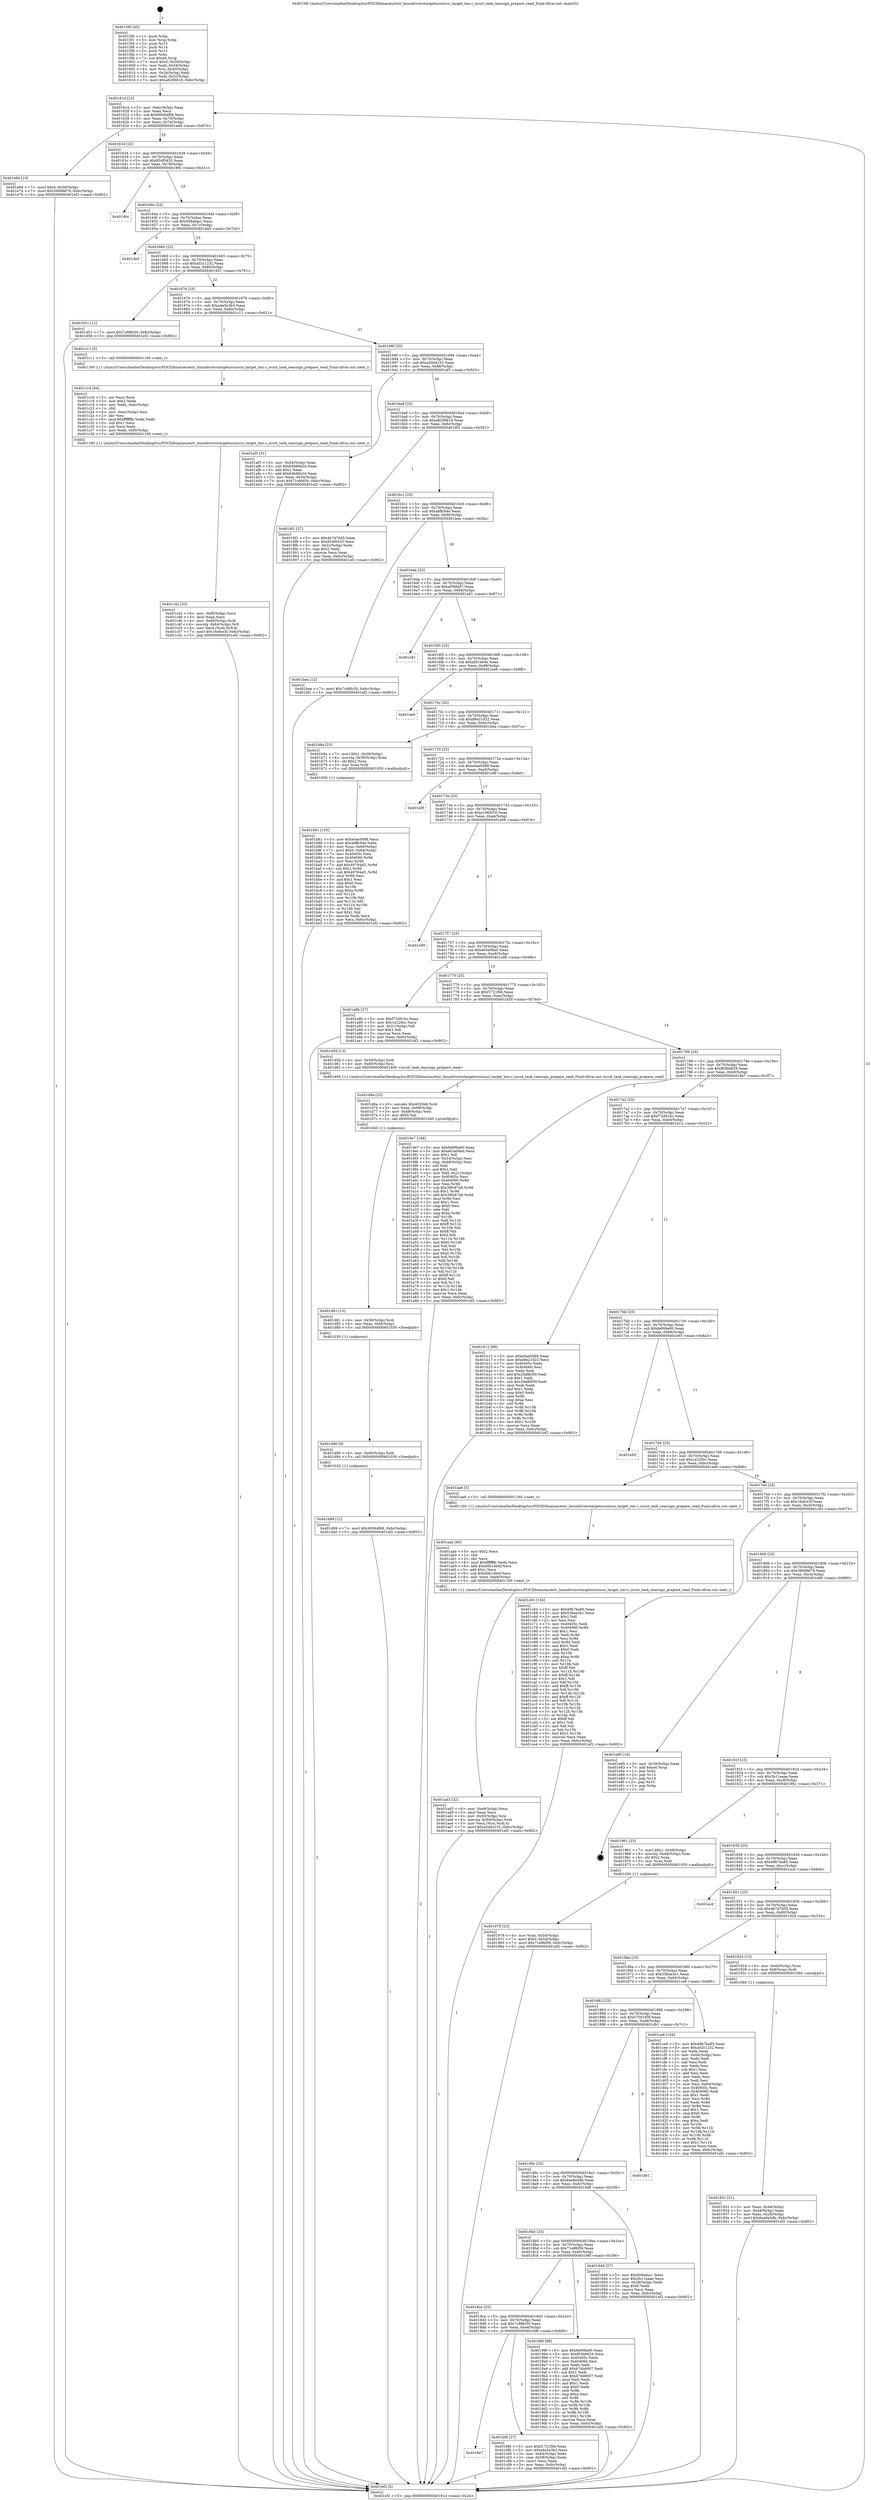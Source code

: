 digraph "0x4015f0" {
  label = "0x4015f0 (/mnt/c/Users/mathe/Desktop/tcc/POCII/binaries/extr_linuxdriverstargetiscsiiscsi_target_tmr.c_iscsit_task_reassign_prepare_read_Final-ollvm.out::main(0))"
  labelloc = "t"
  node[shape=record]

  Entry [label="",width=0.3,height=0.3,shape=circle,fillcolor=black,style=filled]
  "0x40161d" [label="{
     0x40161d [23]\l
     | [instrs]\l
     &nbsp;&nbsp;0x40161d \<+3\>: mov -0x6c(%rbp),%eax\l
     &nbsp;&nbsp;0x401620 \<+2\>: mov %eax,%ecx\l
     &nbsp;&nbsp;0x401622 \<+6\>: sub $0x90064f68,%ecx\l
     &nbsp;&nbsp;0x401628 \<+3\>: mov %eax,-0x70(%rbp)\l
     &nbsp;&nbsp;0x40162b \<+3\>: mov %ecx,-0x74(%rbp)\l
     &nbsp;&nbsp;0x40162e \<+6\>: je 0000000000401e6d \<main+0x87d\>\l
  }"]
  "0x401e6d" [label="{
     0x401e6d [19]\l
     | [instrs]\l
     &nbsp;&nbsp;0x401e6d \<+7\>: movl $0x0,-0x30(%rbp)\l
     &nbsp;&nbsp;0x401e74 \<+7\>: movl $0x39088679,-0x6c(%rbp)\l
     &nbsp;&nbsp;0x401e7b \<+5\>: jmp 0000000000401ef2 \<main+0x902\>\l
  }"]
  "0x401634" [label="{
     0x401634 [22]\l
     | [instrs]\l
     &nbsp;&nbsp;0x401634 \<+5\>: jmp 0000000000401639 \<main+0x49\>\l
     &nbsp;&nbsp;0x401639 \<+3\>: mov -0x70(%rbp),%eax\l
     &nbsp;&nbsp;0x40163c \<+5\>: sub $0x934f0433,%eax\l
     &nbsp;&nbsp;0x401641 \<+3\>: mov %eax,-0x78(%rbp)\l
     &nbsp;&nbsp;0x401644 \<+6\>: je 000000000040190c \<main+0x31c\>\l
  }"]
  Exit [label="",width=0.3,height=0.3,shape=circle,fillcolor=black,style=filled,peripheries=2]
  "0x40190c" [label="{
     0x40190c\l
  }", style=dashed]
  "0x40164a" [label="{
     0x40164a [22]\l
     | [instrs]\l
     &nbsp;&nbsp;0x40164a \<+5\>: jmp 000000000040164f \<main+0x5f\>\l
     &nbsp;&nbsp;0x40164f \<+3\>: mov -0x70(%rbp),%eax\l
     &nbsp;&nbsp;0x401652 \<+5\>: sub $0x958afaa1,%eax\l
     &nbsp;&nbsp;0x401657 \<+3\>: mov %eax,-0x7c(%rbp)\l
     &nbsp;&nbsp;0x40165a \<+6\>: je 0000000000401da5 \<main+0x7b5\>\l
  }"]
  "0x401d99" [label="{
     0x401d99 [12]\l
     | [instrs]\l
     &nbsp;&nbsp;0x401d99 \<+7\>: movl $0x90064f68,-0x6c(%rbp)\l
     &nbsp;&nbsp;0x401da0 \<+5\>: jmp 0000000000401ef2 \<main+0x902\>\l
  }"]
  "0x401da5" [label="{
     0x401da5\l
  }", style=dashed]
  "0x401660" [label="{
     0x401660 [22]\l
     | [instrs]\l
     &nbsp;&nbsp;0x401660 \<+5\>: jmp 0000000000401665 \<main+0x75\>\l
     &nbsp;&nbsp;0x401665 \<+3\>: mov -0x70(%rbp),%eax\l
     &nbsp;&nbsp;0x401668 \<+5\>: sub $0xa02c1232,%eax\l
     &nbsp;&nbsp;0x40166d \<+3\>: mov %eax,-0x80(%rbp)\l
     &nbsp;&nbsp;0x401670 \<+6\>: je 0000000000401d51 \<main+0x761\>\l
  }"]
  "0x401d90" [label="{
     0x401d90 [9]\l
     | [instrs]\l
     &nbsp;&nbsp;0x401d90 \<+4\>: mov -0x60(%rbp),%rdi\l
     &nbsp;&nbsp;0x401d94 \<+5\>: call 0000000000401030 \<free@plt\>\l
     | [calls]\l
     &nbsp;&nbsp;0x401030 \{1\} (unknown)\l
  }"]
  "0x401d51" [label="{
     0x401d51 [12]\l
     | [instrs]\l
     &nbsp;&nbsp;0x401d51 \<+7\>: movl $0x7c98fc50,-0x6c(%rbp)\l
     &nbsp;&nbsp;0x401d58 \<+5\>: jmp 0000000000401ef2 \<main+0x902\>\l
  }"]
  "0x401676" [label="{
     0x401676 [25]\l
     | [instrs]\l
     &nbsp;&nbsp;0x401676 \<+5\>: jmp 000000000040167b \<main+0x8b\>\l
     &nbsp;&nbsp;0x40167b \<+3\>: mov -0x70(%rbp),%eax\l
     &nbsp;&nbsp;0x40167e \<+5\>: sub $0xa4e5e3b3,%eax\l
     &nbsp;&nbsp;0x401683 \<+6\>: mov %eax,-0x84(%rbp)\l
     &nbsp;&nbsp;0x401689 \<+6\>: je 0000000000401c11 \<main+0x621\>\l
  }"]
  "0x401d81" [label="{
     0x401d81 [15]\l
     | [instrs]\l
     &nbsp;&nbsp;0x401d81 \<+4\>: mov -0x50(%rbp),%rdi\l
     &nbsp;&nbsp;0x401d85 \<+6\>: mov %eax,-0xf4(%rbp)\l
     &nbsp;&nbsp;0x401d8b \<+5\>: call 0000000000401030 \<free@plt\>\l
     | [calls]\l
     &nbsp;&nbsp;0x401030 \{1\} (unknown)\l
  }"]
  "0x401c11" [label="{
     0x401c11 [5]\l
     | [instrs]\l
     &nbsp;&nbsp;0x401c11 \<+5\>: call 0000000000401160 \<next_i\>\l
     | [calls]\l
     &nbsp;&nbsp;0x401160 \{1\} (/mnt/c/Users/mathe/Desktop/tcc/POCII/binaries/extr_linuxdriverstargetiscsiiscsi_target_tmr.c_iscsit_task_reassign_prepare_read_Final-ollvm.out::next_i)\l
  }"]
  "0x40168f" [label="{
     0x40168f [25]\l
     | [instrs]\l
     &nbsp;&nbsp;0x40168f \<+5\>: jmp 0000000000401694 \<main+0xa4\>\l
     &nbsp;&nbsp;0x401694 \<+3\>: mov -0x70(%rbp),%eax\l
     &nbsp;&nbsp;0x401697 \<+5\>: sub $0xa5dd4152,%eax\l
     &nbsp;&nbsp;0x40169c \<+6\>: mov %eax,-0x88(%rbp)\l
     &nbsp;&nbsp;0x4016a2 \<+6\>: je 0000000000401af3 \<main+0x503\>\l
  }"]
  "0x401d6a" [label="{
     0x401d6a [23]\l
     | [instrs]\l
     &nbsp;&nbsp;0x401d6a \<+10\>: movabs $0x4020b6,%rdi\l
     &nbsp;&nbsp;0x401d74 \<+3\>: mov %eax,-0x68(%rbp)\l
     &nbsp;&nbsp;0x401d77 \<+3\>: mov -0x68(%rbp),%esi\l
     &nbsp;&nbsp;0x401d7a \<+2\>: mov $0x0,%al\l
     &nbsp;&nbsp;0x401d7c \<+5\>: call 0000000000401040 \<printf@plt\>\l
     | [calls]\l
     &nbsp;&nbsp;0x401040 \{1\} (unknown)\l
  }"]
  "0x401af3" [label="{
     0x401af3 [31]\l
     | [instrs]\l
     &nbsp;&nbsp;0x401af3 \<+3\>: mov -0x54(%rbp),%eax\l
     &nbsp;&nbsp;0x401af6 \<+5\>: sub $0x64b68e2d,%eax\l
     &nbsp;&nbsp;0x401afb \<+3\>: add $0x1,%eax\l
     &nbsp;&nbsp;0x401afe \<+5\>: add $0x64b68e2d,%eax\l
     &nbsp;&nbsp;0x401b03 \<+3\>: mov %eax,-0x54(%rbp)\l
     &nbsp;&nbsp;0x401b06 \<+7\>: movl $0x71e9fd59,-0x6c(%rbp)\l
     &nbsp;&nbsp;0x401b0d \<+5\>: jmp 0000000000401ef2 \<main+0x902\>\l
  }"]
  "0x4016a8" [label="{
     0x4016a8 [25]\l
     | [instrs]\l
     &nbsp;&nbsp;0x4016a8 \<+5\>: jmp 00000000004016ad \<main+0xbd\>\l
     &nbsp;&nbsp;0x4016ad \<+3\>: mov -0x70(%rbp),%eax\l
     &nbsp;&nbsp;0x4016b0 \<+5\>: sub $0xa8206616,%eax\l
     &nbsp;&nbsp;0x4016b5 \<+6\>: mov %eax,-0x8c(%rbp)\l
     &nbsp;&nbsp;0x4016bb \<+6\>: je 00000000004018f1 \<main+0x301\>\l
  }"]
  "0x401c42" [label="{
     0x401c42 [33]\l
     | [instrs]\l
     &nbsp;&nbsp;0x401c42 \<+6\>: mov -0xf0(%rbp),%ecx\l
     &nbsp;&nbsp;0x401c48 \<+3\>: imul %eax,%ecx\l
     &nbsp;&nbsp;0x401c4b \<+4\>: mov -0x60(%rbp),%rdi\l
     &nbsp;&nbsp;0x401c4f \<+4\>: movslq -0x64(%rbp),%r8\l
     &nbsp;&nbsp;0x401c53 \<+4\>: mov %ecx,(%rdi,%r8,4)\l
     &nbsp;&nbsp;0x401c57 \<+7\>: movl $0x16efce3f,-0x6c(%rbp)\l
     &nbsp;&nbsp;0x401c5e \<+5\>: jmp 0000000000401ef2 \<main+0x902\>\l
  }"]
  "0x4018f1" [label="{
     0x4018f1 [27]\l
     | [instrs]\l
     &nbsp;&nbsp;0x4018f1 \<+5\>: mov $0x4b7d7b05,%eax\l
     &nbsp;&nbsp;0x4018f6 \<+5\>: mov $0x934f0433,%ecx\l
     &nbsp;&nbsp;0x4018fb \<+3\>: mov -0x2c(%rbp),%edx\l
     &nbsp;&nbsp;0x4018fe \<+3\>: cmp $0x2,%edx\l
     &nbsp;&nbsp;0x401901 \<+3\>: cmovne %ecx,%eax\l
     &nbsp;&nbsp;0x401904 \<+3\>: mov %eax,-0x6c(%rbp)\l
     &nbsp;&nbsp;0x401907 \<+5\>: jmp 0000000000401ef2 \<main+0x902\>\l
  }"]
  "0x4016c1" [label="{
     0x4016c1 [25]\l
     | [instrs]\l
     &nbsp;&nbsp;0x4016c1 \<+5\>: jmp 00000000004016c6 \<main+0xd6\>\l
     &nbsp;&nbsp;0x4016c6 \<+3\>: mov -0x70(%rbp),%eax\l
     &nbsp;&nbsp;0x4016c9 \<+5\>: sub $0xa8ffc94e,%eax\l
     &nbsp;&nbsp;0x4016ce \<+6\>: mov %eax,-0x90(%rbp)\l
     &nbsp;&nbsp;0x4016d4 \<+6\>: je 0000000000401bea \<main+0x5fa\>\l
  }"]
  "0x401ef2" [label="{
     0x401ef2 [5]\l
     | [instrs]\l
     &nbsp;&nbsp;0x401ef2 \<+5\>: jmp 000000000040161d \<main+0x2d\>\l
  }"]
  "0x4015f0" [label="{
     0x4015f0 [45]\l
     | [instrs]\l
     &nbsp;&nbsp;0x4015f0 \<+1\>: push %rbp\l
     &nbsp;&nbsp;0x4015f1 \<+3\>: mov %rsp,%rbp\l
     &nbsp;&nbsp;0x4015f4 \<+2\>: push %r15\l
     &nbsp;&nbsp;0x4015f6 \<+2\>: push %r14\l
     &nbsp;&nbsp;0x4015f8 \<+2\>: push %r12\l
     &nbsp;&nbsp;0x4015fa \<+1\>: push %rbx\l
     &nbsp;&nbsp;0x4015fb \<+7\>: sub $0xe0,%rsp\l
     &nbsp;&nbsp;0x401602 \<+7\>: movl $0x0,-0x30(%rbp)\l
     &nbsp;&nbsp;0x401609 \<+3\>: mov %edi,-0x34(%rbp)\l
     &nbsp;&nbsp;0x40160c \<+4\>: mov %rsi,-0x40(%rbp)\l
     &nbsp;&nbsp;0x401610 \<+3\>: mov -0x34(%rbp),%edi\l
     &nbsp;&nbsp;0x401613 \<+3\>: mov %edi,-0x2c(%rbp)\l
     &nbsp;&nbsp;0x401616 \<+7\>: movl $0xa8206616,-0x6c(%rbp)\l
  }"]
  "0x401c16" [label="{
     0x401c16 [44]\l
     | [instrs]\l
     &nbsp;&nbsp;0x401c16 \<+2\>: xor %ecx,%ecx\l
     &nbsp;&nbsp;0x401c18 \<+5\>: mov $0x2,%edx\l
     &nbsp;&nbsp;0x401c1d \<+6\>: mov %edx,-0xec(%rbp)\l
     &nbsp;&nbsp;0x401c23 \<+1\>: cltd\l
     &nbsp;&nbsp;0x401c24 \<+6\>: mov -0xec(%rbp),%esi\l
     &nbsp;&nbsp;0x401c2a \<+2\>: idiv %esi\l
     &nbsp;&nbsp;0x401c2c \<+6\>: imul $0xfffffffe,%edx,%edx\l
     &nbsp;&nbsp;0x401c32 \<+3\>: sub $0x1,%ecx\l
     &nbsp;&nbsp;0x401c35 \<+2\>: sub %ecx,%edx\l
     &nbsp;&nbsp;0x401c37 \<+6\>: mov %edx,-0xf0(%rbp)\l
     &nbsp;&nbsp;0x401c3d \<+5\>: call 0000000000401160 \<next_i\>\l
     | [calls]\l
     &nbsp;&nbsp;0x401160 \{1\} (/mnt/c/Users/mathe/Desktop/tcc/POCII/binaries/extr_linuxdriverstargetiscsiiscsi_target_tmr.c_iscsit_task_reassign_prepare_read_Final-ollvm.out::next_i)\l
  }"]
  "0x401bea" [label="{
     0x401bea [12]\l
     | [instrs]\l
     &nbsp;&nbsp;0x401bea \<+7\>: movl $0x7c98fc50,-0x6c(%rbp)\l
     &nbsp;&nbsp;0x401bf1 \<+5\>: jmp 0000000000401ef2 \<main+0x902\>\l
  }"]
  "0x4016da" [label="{
     0x4016da [25]\l
     | [instrs]\l
     &nbsp;&nbsp;0x4016da \<+5\>: jmp 00000000004016df \<main+0xef\>\l
     &nbsp;&nbsp;0x4016df \<+3\>: mov -0x70(%rbp),%eax\l
     &nbsp;&nbsp;0x4016e2 \<+5\>: sub $0xaf36f4d7,%eax\l
     &nbsp;&nbsp;0x4016e7 \<+6\>: mov %eax,-0x94(%rbp)\l
     &nbsp;&nbsp;0x4016ed \<+6\>: je 0000000000401e61 \<main+0x871\>\l
  }"]
  "0x4018e7" [label="{
     0x4018e7\l
  }", style=dashed]
  "0x401e61" [label="{
     0x401e61\l
  }", style=dashed]
  "0x4016f3" [label="{
     0x4016f3 [25]\l
     | [instrs]\l
     &nbsp;&nbsp;0x4016f3 \<+5\>: jmp 00000000004016f8 \<main+0x108\>\l
     &nbsp;&nbsp;0x4016f8 \<+3\>: mov -0x70(%rbp),%eax\l
     &nbsp;&nbsp;0x4016fb \<+5\>: sub $0xafd1b64e,%eax\l
     &nbsp;&nbsp;0x401700 \<+6\>: mov %eax,-0x98(%rbp)\l
     &nbsp;&nbsp;0x401706 \<+6\>: je 0000000000401ee6 \<main+0x8f6\>\l
  }"]
  "0x401bf6" [label="{
     0x401bf6 [27]\l
     | [instrs]\l
     &nbsp;&nbsp;0x401bf6 \<+5\>: mov $0xf1721fb6,%eax\l
     &nbsp;&nbsp;0x401bfb \<+5\>: mov $0xa4e5e3b3,%ecx\l
     &nbsp;&nbsp;0x401c00 \<+3\>: mov -0x64(%rbp),%edx\l
     &nbsp;&nbsp;0x401c03 \<+3\>: cmp -0x58(%rbp),%edx\l
     &nbsp;&nbsp;0x401c06 \<+3\>: cmovl %ecx,%eax\l
     &nbsp;&nbsp;0x401c09 \<+3\>: mov %eax,-0x6c(%rbp)\l
     &nbsp;&nbsp;0x401c0c \<+5\>: jmp 0000000000401ef2 \<main+0x902\>\l
  }"]
  "0x401ee6" [label="{
     0x401ee6\l
  }", style=dashed]
  "0x40170c" [label="{
     0x40170c [25]\l
     | [instrs]\l
     &nbsp;&nbsp;0x40170c \<+5\>: jmp 0000000000401711 \<main+0x121\>\l
     &nbsp;&nbsp;0x401711 \<+3\>: mov -0x70(%rbp),%eax\l
     &nbsp;&nbsp;0x401714 \<+5\>: sub $0xd8e21d22,%eax\l
     &nbsp;&nbsp;0x401719 \<+6\>: mov %eax,-0x9c(%rbp)\l
     &nbsp;&nbsp;0x40171f \<+6\>: je 0000000000401b6a \<main+0x57a\>\l
  }"]
  "0x401b81" [label="{
     0x401b81 [105]\l
     | [instrs]\l
     &nbsp;&nbsp;0x401b81 \<+5\>: mov $0xe0ae5088,%ecx\l
     &nbsp;&nbsp;0x401b86 \<+5\>: mov $0xa8ffc94e,%edx\l
     &nbsp;&nbsp;0x401b8b \<+4\>: mov %rax,-0x60(%rbp)\l
     &nbsp;&nbsp;0x401b8f \<+7\>: movl $0x0,-0x64(%rbp)\l
     &nbsp;&nbsp;0x401b96 \<+7\>: mov 0x40405c,%esi\l
     &nbsp;&nbsp;0x401b9d \<+8\>: mov 0x404060,%r8d\l
     &nbsp;&nbsp;0x401ba5 \<+3\>: mov %esi,%r9d\l
     &nbsp;&nbsp;0x401ba8 \<+7\>: add $0x49764af1,%r9d\l
     &nbsp;&nbsp;0x401baf \<+4\>: sub $0x1,%r9d\l
     &nbsp;&nbsp;0x401bb3 \<+7\>: sub $0x49764af1,%r9d\l
     &nbsp;&nbsp;0x401bba \<+4\>: imul %r9d,%esi\l
     &nbsp;&nbsp;0x401bbe \<+3\>: and $0x1,%esi\l
     &nbsp;&nbsp;0x401bc1 \<+3\>: cmp $0x0,%esi\l
     &nbsp;&nbsp;0x401bc4 \<+4\>: sete %r10b\l
     &nbsp;&nbsp;0x401bc8 \<+4\>: cmp $0xa,%r8d\l
     &nbsp;&nbsp;0x401bcc \<+4\>: setl %r11b\l
     &nbsp;&nbsp;0x401bd0 \<+3\>: mov %r10b,%bl\l
     &nbsp;&nbsp;0x401bd3 \<+3\>: and %r11b,%bl\l
     &nbsp;&nbsp;0x401bd6 \<+3\>: xor %r11b,%r10b\l
     &nbsp;&nbsp;0x401bd9 \<+3\>: or %r10b,%bl\l
     &nbsp;&nbsp;0x401bdc \<+3\>: test $0x1,%bl\l
     &nbsp;&nbsp;0x401bdf \<+3\>: cmovne %edx,%ecx\l
     &nbsp;&nbsp;0x401be2 \<+3\>: mov %ecx,-0x6c(%rbp)\l
     &nbsp;&nbsp;0x401be5 \<+5\>: jmp 0000000000401ef2 \<main+0x902\>\l
  }"]
  "0x401b6a" [label="{
     0x401b6a [23]\l
     | [instrs]\l
     &nbsp;&nbsp;0x401b6a \<+7\>: movl $0x1,-0x58(%rbp)\l
     &nbsp;&nbsp;0x401b71 \<+4\>: movslq -0x58(%rbp),%rax\l
     &nbsp;&nbsp;0x401b75 \<+4\>: shl $0x2,%rax\l
     &nbsp;&nbsp;0x401b79 \<+3\>: mov %rax,%rdi\l
     &nbsp;&nbsp;0x401b7c \<+5\>: call 0000000000401050 \<malloc@plt\>\l
     | [calls]\l
     &nbsp;&nbsp;0x401050 \{1\} (unknown)\l
  }"]
  "0x401725" [label="{
     0x401725 [25]\l
     | [instrs]\l
     &nbsp;&nbsp;0x401725 \<+5\>: jmp 000000000040172a \<main+0x13a\>\l
     &nbsp;&nbsp;0x40172a \<+3\>: mov -0x70(%rbp),%eax\l
     &nbsp;&nbsp;0x40172d \<+5\>: sub $0xe0ae5088,%eax\l
     &nbsp;&nbsp;0x401732 \<+6\>: mov %eax,-0xa0(%rbp)\l
     &nbsp;&nbsp;0x401738 \<+6\>: je 0000000000401e9f \<main+0x8af\>\l
  }"]
  "0x401ad3" [label="{
     0x401ad3 [32]\l
     | [instrs]\l
     &nbsp;&nbsp;0x401ad3 \<+6\>: mov -0xe8(%rbp),%ecx\l
     &nbsp;&nbsp;0x401ad9 \<+3\>: imul %eax,%ecx\l
     &nbsp;&nbsp;0x401adc \<+4\>: mov -0x50(%rbp),%rsi\l
     &nbsp;&nbsp;0x401ae0 \<+4\>: movslq -0x54(%rbp),%rdi\l
     &nbsp;&nbsp;0x401ae4 \<+3\>: mov %ecx,(%rsi,%rdi,4)\l
     &nbsp;&nbsp;0x401ae7 \<+7\>: movl $0xa5dd4152,-0x6c(%rbp)\l
     &nbsp;&nbsp;0x401aee \<+5\>: jmp 0000000000401ef2 \<main+0x902\>\l
  }"]
  "0x401e9f" [label="{
     0x401e9f\l
  }", style=dashed]
  "0x40173e" [label="{
     0x40173e [25]\l
     | [instrs]\l
     &nbsp;&nbsp;0x40173e \<+5\>: jmp 0000000000401743 \<main+0x153\>\l
     &nbsp;&nbsp;0x401743 \<+3\>: mov -0x70(%rbp),%eax\l
     &nbsp;&nbsp;0x401746 \<+5\>: sub $0xe1965f16,%eax\l
     &nbsp;&nbsp;0x40174b \<+6\>: mov %eax,-0xa4(%rbp)\l
     &nbsp;&nbsp;0x401751 \<+6\>: je 0000000000401e09 \<main+0x819\>\l
  }"]
  "0x401aab" [label="{
     0x401aab [40]\l
     | [instrs]\l
     &nbsp;&nbsp;0x401aab \<+5\>: mov $0x2,%ecx\l
     &nbsp;&nbsp;0x401ab0 \<+1\>: cltd\l
     &nbsp;&nbsp;0x401ab1 \<+2\>: idiv %ecx\l
     &nbsp;&nbsp;0x401ab3 \<+6\>: imul $0xfffffffe,%edx,%ecx\l
     &nbsp;&nbsp;0x401ab9 \<+6\>: add $0xd0b14bbf,%ecx\l
     &nbsp;&nbsp;0x401abf \<+3\>: add $0x1,%ecx\l
     &nbsp;&nbsp;0x401ac2 \<+6\>: sub $0xd0b14bbf,%ecx\l
     &nbsp;&nbsp;0x401ac8 \<+6\>: mov %ecx,-0xe8(%rbp)\l
     &nbsp;&nbsp;0x401ace \<+5\>: call 0000000000401160 \<next_i\>\l
     | [calls]\l
     &nbsp;&nbsp;0x401160 \{1\} (/mnt/c/Users/mathe/Desktop/tcc/POCII/binaries/extr_linuxdriverstargetiscsiiscsi_target_tmr.c_iscsit_task_reassign_prepare_read_Final-ollvm.out::next_i)\l
  }"]
  "0x401e09" [label="{
     0x401e09\l
  }", style=dashed]
  "0x401757" [label="{
     0x401757 [25]\l
     | [instrs]\l
     &nbsp;&nbsp;0x401757 \<+5\>: jmp 000000000040175c \<main+0x16c\>\l
     &nbsp;&nbsp;0x40175c \<+3\>: mov -0x70(%rbp),%eax\l
     &nbsp;&nbsp;0x40175f \<+5\>: sub $0xe63a08a0,%eax\l
     &nbsp;&nbsp;0x401764 \<+6\>: mov %eax,-0xa8(%rbp)\l
     &nbsp;&nbsp;0x40176a \<+6\>: je 0000000000401a8b \<main+0x49b\>\l
  }"]
  "0x4018ce" [label="{
     0x4018ce [25]\l
     | [instrs]\l
     &nbsp;&nbsp;0x4018ce \<+5\>: jmp 00000000004018d3 \<main+0x2e3\>\l
     &nbsp;&nbsp;0x4018d3 \<+3\>: mov -0x70(%rbp),%eax\l
     &nbsp;&nbsp;0x4018d6 \<+5\>: sub $0x7c98fc50,%eax\l
     &nbsp;&nbsp;0x4018db \<+6\>: mov %eax,-0xe4(%rbp)\l
     &nbsp;&nbsp;0x4018e1 \<+6\>: je 0000000000401bf6 \<main+0x606\>\l
  }"]
  "0x401a8b" [label="{
     0x401a8b [27]\l
     | [instrs]\l
     &nbsp;&nbsp;0x401a8b \<+5\>: mov $0xf72d91bc,%eax\l
     &nbsp;&nbsp;0x401a90 \<+5\>: mov $0x1e229cc,%ecx\l
     &nbsp;&nbsp;0x401a95 \<+3\>: mov -0x21(%rbp),%dl\l
     &nbsp;&nbsp;0x401a98 \<+3\>: test $0x1,%dl\l
     &nbsp;&nbsp;0x401a9b \<+3\>: cmovne %ecx,%eax\l
     &nbsp;&nbsp;0x401a9e \<+3\>: mov %eax,-0x6c(%rbp)\l
     &nbsp;&nbsp;0x401aa1 \<+5\>: jmp 0000000000401ef2 \<main+0x902\>\l
  }"]
  "0x401770" [label="{
     0x401770 [25]\l
     | [instrs]\l
     &nbsp;&nbsp;0x401770 \<+5\>: jmp 0000000000401775 \<main+0x185\>\l
     &nbsp;&nbsp;0x401775 \<+3\>: mov -0x70(%rbp),%eax\l
     &nbsp;&nbsp;0x401778 \<+5\>: sub $0xf1721fb6,%eax\l
     &nbsp;&nbsp;0x40177d \<+6\>: mov %eax,-0xac(%rbp)\l
     &nbsp;&nbsp;0x401783 \<+6\>: je 0000000000401d5d \<main+0x76d\>\l
  }"]
  "0x40198f" [label="{
     0x40198f [88]\l
     | [instrs]\l
     &nbsp;&nbsp;0x40198f \<+5\>: mov $0xfe699a90,%eax\l
     &nbsp;&nbsp;0x401994 \<+5\>: mov $0xf63b6629,%ecx\l
     &nbsp;&nbsp;0x401999 \<+7\>: mov 0x40405c,%edx\l
     &nbsp;&nbsp;0x4019a0 \<+7\>: mov 0x404060,%esi\l
     &nbsp;&nbsp;0x4019a7 \<+2\>: mov %edx,%edi\l
     &nbsp;&nbsp;0x4019a9 \<+6\>: add $0xb74b6007,%edi\l
     &nbsp;&nbsp;0x4019af \<+3\>: sub $0x1,%edi\l
     &nbsp;&nbsp;0x4019b2 \<+6\>: sub $0xb74b6007,%edi\l
     &nbsp;&nbsp;0x4019b8 \<+3\>: imul %edi,%edx\l
     &nbsp;&nbsp;0x4019bb \<+3\>: and $0x1,%edx\l
     &nbsp;&nbsp;0x4019be \<+3\>: cmp $0x0,%edx\l
     &nbsp;&nbsp;0x4019c1 \<+4\>: sete %r8b\l
     &nbsp;&nbsp;0x4019c5 \<+3\>: cmp $0xa,%esi\l
     &nbsp;&nbsp;0x4019c8 \<+4\>: setl %r9b\l
     &nbsp;&nbsp;0x4019cc \<+3\>: mov %r8b,%r10b\l
     &nbsp;&nbsp;0x4019cf \<+3\>: and %r9b,%r10b\l
     &nbsp;&nbsp;0x4019d2 \<+3\>: xor %r9b,%r8b\l
     &nbsp;&nbsp;0x4019d5 \<+3\>: or %r8b,%r10b\l
     &nbsp;&nbsp;0x4019d8 \<+4\>: test $0x1,%r10b\l
     &nbsp;&nbsp;0x4019dc \<+3\>: cmovne %ecx,%eax\l
     &nbsp;&nbsp;0x4019df \<+3\>: mov %eax,-0x6c(%rbp)\l
     &nbsp;&nbsp;0x4019e2 \<+5\>: jmp 0000000000401ef2 \<main+0x902\>\l
  }"]
  "0x401d5d" [label="{
     0x401d5d [13]\l
     | [instrs]\l
     &nbsp;&nbsp;0x401d5d \<+4\>: mov -0x50(%rbp),%rdi\l
     &nbsp;&nbsp;0x401d61 \<+4\>: mov -0x60(%rbp),%rsi\l
     &nbsp;&nbsp;0x401d65 \<+5\>: call 0000000000401400 \<iscsit_task_reassign_prepare_read\>\l
     | [calls]\l
     &nbsp;&nbsp;0x401400 \{1\} (/mnt/c/Users/mathe/Desktop/tcc/POCII/binaries/extr_linuxdriverstargetiscsiiscsi_target_tmr.c_iscsit_task_reassign_prepare_read_Final-ollvm.out::iscsit_task_reassign_prepare_read)\l
  }"]
  "0x401789" [label="{
     0x401789 [25]\l
     | [instrs]\l
     &nbsp;&nbsp;0x401789 \<+5\>: jmp 000000000040178e \<main+0x19e\>\l
     &nbsp;&nbsp;0x40178e \<+3\>: mov -0x70(%rbp),%eax\l
     &nbsp;&nbsp;0x401791 \<+5\>: sub $0xf63b6629,%eax\l
     &nbsp;&nbsp;0x401796 \<+6\>: mov %eax,-0xb0(%rbp)\l
     &nbsp;&nbsp;0x40179c \<+6\>: je 00000000004019e7 \<main+0x3f7\>\l
  }"]
  "0x401978" [label="{
     0x401978 [23]\l
     | [instrs]\l
     &nbsp;&nbsp;0x401978 \<+4\>: mov %rax,-0x50(%rbp)\l
     &nbsp;&nbsp;0x40197c \<+7\>: movl $0x0,-0x54(%rbp)\l
     &nbsp;&nbsp;0x401983 \<+7\>: movl $0x71e9fd59,-0x6c(%rbp)\l
     &nbsp;&nbsp;0x40198a \<+5\>: jmp 0000000000401ef2 \<main+0x902\>\l
  }"]
  "0x4019e7" [label="{
     0x4019e7 [164]\l
     | [instrs]\l
     &nbsp;&nbsp;0x4019e7 \<+5\>: mov $0xfe699a90,%eax\l
     &nbsp;&nbsp;0x4019ec \<+5\>: mov $0xe63a08a0,%ecx\l
     &nbsp;&nbsp;0x4019f1 \<+2\>: mov $0x1,%dl\l
     &nbsp;&nbsp;0x4019f3 \<+3\>: mov -0x54(%rbp),%esi\l
     &nbsp;&nbsp;0x4019f6 \<+3\>: cmp -0x48(%rbp),%esi\l
     &nbsp;&nbsp;0x4019f9 \<+4\>: setl %dil\l
     &nbsp;&nbsp;0x4019fd \<+4\>: and $0x1,%dil\l
     &nbsp;&nbsp;0x401a01 \<+4\>: mov %dil,-0x21(%rbp)\l
     &nbsp;&nbsp;0x401a05 \<+7\>: mov 0x40405c,%esi\l
     &nbsp;&nbsp;0x401a0c \<+8\>: mov 0x404060,%r8d\l
     &nbsp;&nbsp;0x401a14 \<+3\>: mov %esi,%r9d\l
     &nbsp;&nbsp;0x401a17 \<+7\>: sub $0x39fc87a8,%r9d\l
     &nbsp;&nbsp;0x401a1e \<+4\>: sub $0x1,%r9d\l
     &nbsp;&nbsp;0x401a22 \<+7\>: add $0x39fc87a8,%r9d\l
     &nbsp;&nbsp;0x401a29 \<+4\>: imul %r9d,%esi\l
     &nbsp;&nbsp;0x401a2d \<+3\>: and $0x1,%esi\l
     &nbsp;&nbsp;0x401a30 \<+3\>: cmp $0x0,%esi\l
     &nbsp;&nbsp;0x401a33 \<+4\>: sete %dil\l
     &nbsp;&nbsp;0x401a37 \<+4\>: cmp $0xa,%r8d\l
     &nbsp;&nbsp;0x401a3b \<+4\>: setl %r10b\l
     &nbsp;&nbsp;0x401a3f \<+3\>: mov %dil,%r11b\l
     &nbsp;&nbsp;0x401a42 \<+4\>: xor $0xff,%r11b\l
     &nbsp;&nbsp;0x401a46 \<+3\>: mov %r10b,%bl\l
     &nbsp;&nbsp;0x401a49 \<+3\>: xor $0xff,%bl\l
     &nbsp;&nbsp;0x401a4c \<+3\>: xor $0x0,%dl\l
     &nbsp;&nbsp;0x401a4f \<+3\>: mov %r11b,%r14b\l
     &nbsp;&nbsp;0x401a52 \<+4\>: and $0x0,%r14b\l
     &nbsp;&nbsp;0x401a56 \<+3\>: and %dl,%dil\l
     &nbsp;&nbsp;0x401a59 \<+3\>: mov %bl,%r15b\l
     &nbsp;&nbsp;0x401a5c \<+4\>: and $0x0,%r15b\l
     &nbsp;&nbsp;0x401a60 \<+3\>: and %dl,%r10b\l
     &nbsp;&nbsp;0x401a63 \<+3\>: or %dil,%r14b\l
     &nbsp;&nbsp;0x401a66 \<+3\>: or %r10b,%r15b\l
     &nbsp;&nbsp;0x401a69 \<+3\>: xor %r15b,%r14b\l
     &nbsp;&nbsp;0x401a6c \<+3\>: or %bl,%r11b\l
     &nbsp;&nbsp;0x401a6f \<+4\>: xor $0xff,%r11b\l
     &nbsp;&nbsp;0x401a73 \<+3\>: or $0x0,%dl\l
     &nbsp;&nbsp;0x401a76 \<+3\>: and %dl,%r11b\l
     &nbsp;&nbsp;0x401a79 \<+3\>: or %r11b,%r14b\l
     &nbsp;&nbsp;0x401a7c \<+4\>: test $0x1,%r14b\l
     &nbsp;&nbsp;0x401a80 \<+3\>: cmovne %ecx,%eax\l
     &nbsp;&nbsp;0x401a83 \<+3\>: mov %eax,-0x6c(%rbp)\l
     &nbsp;&nbsp;0x401a86 \<+5\>: jmp 0000000000401ef2 \<main+0x902\>\l
  }"]
  "0x4017a2" [label="{
     0x4017a2 [25]\l
     | [instrs]\l
     &nbsp;&nbsp;0x4017a2 \<+5\>: jmp 00000000004017a7 \<main+0x1b7\>\l
     &nbsp;&nbsp;0x4017a7 \<+3\>: mov -0x70(%rbp),%eax\l
     &nbsp;&nbsp;0x4017aa \<+5\>: sub $0xf72d91bc,%eax\l
     &nbsp;&nbsp;0x4017af \<+6\>: mov %eax,-0xb4(%rbp)\l
     &nbsp;&nbsp;0x4017b5 \<+6\>: je 0000000000401b12 \<main+0x522\>\l
  }"]
  "0x4018b5" [label="{
     0x4018b5 [25]\l
     | [instrs]\l
     &nbsp;&nbsp;0x4018b5 \<+5\>: jmp 00000000004018ba \<main+0x2ca\>\l
     &nbsp;&nbsp;0x4018ba \<+3\>: mov -0x70(%rbp),%eax\l
     &nbsp;&nbsp;0x4018bd \<+5\>: sub $0x71e9fd59,%eax\l
     &nbsp;&nbsp;0x4018c2 \<+6\>: mov %eax,-0xe0(%rbp)\l
     &nbsp;&nbsp;0x4018c8 \<+6\>: je 000000000040198f \<main+0x39f\>\l
  }"]
  "0x401b12" [label="{
     0x401b12 [88]\l
     | [instrs]\l
     &nbsp;&nbsp;0x401b12 \<+5\>: mov $0xe0ae5088,%eax\l
     &nbsp;&nbsp;0x401b17 \<+5\>: mov $0xd8e21d22,%ecx\l
     &nbsp;&nbsp;0x401b1c \<+7\>: mov 0x40405c,%edx\l
     &nbsp;&nbsp;0x401b23 \<+7\>: mov 0x404060,%esi\l
     &nbsp;&nbsp;0x401b2a \<+2\>: mov %edx,%edi\l
     &nbsp;&nbsp;0x401b2c \<+6\>: add $0x29afb059,%edi\l
     &nbsp;&nbsp;0x401b32 \<+3\>: sub $0x1,%edi\l
     &nbsp;&nbsp;0x401b35 \<+6\>: sub $0x29afb059,%edi\l
     &nbsp;&nbsp;0x401b3b \<+3\>: imul %edi,%edx\l
     &nbsp;&nbsp;0x401b3e \<+3\>: and $0x1,%edx\l
     &nbsp;&nbsp;0x401b41 \<+3\>: cmp $0x0,%edx\l
     &nbsp;&nbsp;0x401b44 \<+4\>: sete %r8b\l
     &nbsp;&nbsp;0x401b48 \<+3\>: cmp $0xa,%esi\l
     &nbsp;&nbsp;0x401b4b \<+4\>: setl %r9b\l
     &nbsp;&nbsp;0x401b4f \<+3\>: mov %r8b,%r10b\l
     &nbsp;&nbsp;0x401b52 \<+3\>: and %r9b,%r10b\l
     &nbsp;&nbsp;0x401b55 \<+3\>: xor %r9b,%r8b\l
     &nbsp;&nbsp;0x401b58 \<+3\>: or %r8b,%r10b\l
     &nbsp;&nbsp;0x401b5b \<+4\>: test $0x1,%r10b\l
     &nbsp;&nbsp;0x401b5f \<+3\>: cmovne %ecx,%eax\l
     &nbsp;&nbsp;0x401b62 \<+3\>: mov %eax,-0x6c(%rbp)\l
     &nbsp;&nbsp;0x401b65 \<+5\>: jmp 0000000000401ef2 \<main+0x902\>\l
  }"]
  "0x4017bb" [label="{
     0x4017bb [25]\l
     | [instrs]\l
     &nbsp;&nbsp;0x4017bb \<+5\>: jmp 00000000004017c0 \<main+0x1d0\>\l
     &nbsp;&nbsp;0x4017c0 \<+3\>: mov -0x70(%rbp),%eax\l
     &nbsp;&nbsp;0x4017c3 \<+5\>: sub $0xfe699a90,%eax\l
     &nbsp;&nbsp;0x4017c8 \<+6\>: mov %eax,-0xb8(%rbp)\l
     &nbsp;&nbsp;0x4017ce \<+6\>: je 0000000000401e93 \<main+0x8a3\>\l
  }"]
  "0x401946" [label="{
     0x401946 [27]\l
     | [instrs]\l
     &nbsp;&nbsp;0x401946 \<+5\>: mov $0x958afaa1,%eax\l
     &nbsp;&nbsp;0x40194b \<+5\>: mov $0x3b11eaae,%ecx\l
     &nbsp;&nbsp;0x401950 \<+3\>: mov -0x28(%rbp),%edx\l
     &nbsp;&nbsp;0x401953 \<+3\>: cmp $0x0,%edx\l
     &nbsp;&nbsp;0x401956 \<+3\>: cmove %ecx,%eax\l
     &nbsp;&nbsp;0x401959 \<+3\>: mov %eax,-0x6c(%rbp)\l
     &nbsp;&nbsp;0x40195c \<+5\>: jmp 0000000000401ef2 \<main+0x902\>\l
  }"]
  "0x401e93" [label="{
     0x401e93\l
  }", style=dashed]
  "0x4017d4" [label="{
     0x4017d4 [25]\l
     | [instrs]\l
     &nbsp;&nbsp;0x4017d4 \<+5\>: jmp 00000000004017d9 \<main+0x1e9\>\l
     &nbsp;&nbsp;0x4017d9 \<+3\>: mov -0x70(%rbp),%eax\l
     &nbsp;&nbsp;0x4017dc \<+5\>: sub $0x1e229cc,%eax\l
     &nbsp;&nbsp;0x4017e1 \<+6\>: mov %eax,-0xbc(%rbp)\l
     &nbsp;&nbsp;0x4017e7 \<+6\>: je 0000000000401aa6 \<main+0x4b6\>\l
  }"]
  "0x40189c" [label="{
     0x40189c [25]\l
     | [instrs]\l
     &nbsp;&nbsp;0x40189c \<+5\>: jmp 00000000004018a1 \<main+0x2b1\>\l
     &nbsp;&nbsp;0x4018a1 \<+3\>: mov -0x70(%rbp),%eax\l
     &nbsp;&nbsp;0x4018a4 \<+5\>: sub $0x6aa9a3db,%eax\l
     &nbsp;&nbsp;0x4018a9 \<+6\>: mov %eax,-0xdc(%rbp)\l
     &nbsp;&nbsp;0x4018af \<+6\>: je 0000000000401946 \<main+0x356\>\l
  }"]
  "0x401aa6" [label="{
     0x401aa6 [5]\l
     | [instrs]\l
     &nbsp;&nbsp;0x401aa6 \<+5\>: call 0000000000401160 \<next_i\>\l
     | [calls]\l
     &nbsp;&nbsp;0x401160 \{1\} (/mnt/c/Users/mathe/Desktop/tcc/POCII/binaries/extr_linuxdriverstargetiscsiiscsi_target_tmr.c_iscsit_task_reassign_prepare_read_Final-ollvm.out::next_i)\l
  }"]
  "0x4017ed" [label="{
     0x4017ed [25]\l
     | [instrs]\l
     &nbsp;&nbsp;0x4017ed \<+5\>: jmp 00000000004017f2 \<main+0x202\>\l
     &nbsp;&nbsp;0x4017f2 \<+3\>: mov -0x70(%rbp),%eax\l
     &nbsp;&nbsp;0x4017f5 \<+5\>: sub $0x16efce3f,%eax\l
     &nbsp;&nbsp;0x4017fa \<+6\>: mov %eax,-0xc0(%rbp)\l
     &nbsp;&nbsp;0x401800 \<+6\>: je 0000000000401c63 \<main+0x673\>\l
  }"]
  "0x401db1" [label="{
     0x401db1\l
  }", style=dashed]
  "0x401c63" [label="{
     0x401c63 [134]\l
     | [instrs]\l
     &nbsp;&nbsp;0x401c63 \<+5\>: mov $0x49b7ba85,%eax\l
     &nbsp;&nbsp;0x401c68 \<+5\>: mov $0x53bea3e1,%ecx\l
     &nbsp;&nbsp;0x401c6d \<+2\>: mov $0x1,%dl\l
     &nbsp;&nbsp;0x401c6f \<+2\>: xor %esi,%esi\l
     &nbsp;&nbsp;0x401c71 \<+7\>: mov 0x40405c,%edi\l
     &nbsp;&nbsp;0x401c78 \<+8\>: mov 0x404060,%r8d\l
     &nbsp;&nbsp;0x401c80 \<+3\>: sub $0x1,%esi\l
     &nbsp;&nbsp;0x401c83 \<+3\>: mov %edi,%r9d\l
     &nbsp;&nbsp;0x401c86 \<+3\>: add %esi,%r9d\l
     &nbsp;&nbsp;0x401c89 \<+4\>: imul %r9d,%edi\l
     &nbsp;&nbsp;0x401c8d \<+3\>: and $0x1,%edi\l
     &nbsp;&nbsp;0x401c90 \<+3\>: cmp $0x0,%edi\l
     &nbsp;&nbsp;0x401c93 \<+4\>: sete %r10b\l
     &nbsp;&nbsp;0x401c97 \<+4\>: cmp $0xa,%r8d\l
     &nbsp;&nbsp;0x401c9b \<+4\>: setl %r11b\l
     &nbsp;&nbsp;0x401c9f \<+3\>: mov %r10b,%bl\l
     &nbsp;&nbsp;0x401ca2 \<+3\>: xor $0xff,%bl\l
     &nbsp;&nbsp;0x401ca5 \<+3\>: mov %r11b,%r14b\l
     &nbsp;&nbsp;0x401ca8 \<+4\>: xor $0xff,%r14b\l
     &nbsp;&nbsp;0x401cac \<+3\>: xor $0x1,%dl\l
     &nbsp;&nbsp;0x401caf \<+3\>: mov %bl,%r15b\l
     &nbsp;&nbsp;0x401cb2 \<+4\>: and $0xff,%r15b\l
     &nbsp;&nbsp;0x401cb6 \<+3\>: and %dl,%r10b\l
     &nbsp;&nbsp;0x401cb9 \<+3\>: mov %r14b,%r12b\l
     &nbsp;&nbsp;0x401cbc \<+4\>: and $0xff,%r12b\l
     &nbsp;&nbsp;0x401cc0 \<+3\>: and %dl,%r11b\l
     &nbsp;&nbsp;0x401cc3 \<+3\>: or %r10b,%r15b\l
     &nbsp;&nbsp;0x401cc6 \<+3\>: or %r11b,%r12b\l
     &nbsp;&nbsp;0x401cc9 \<+3\>: xor %r12b,%r15b\l
     &nbsp;&nbsp;0x401ccc \<+3\>: or %r14b,%bl\l
     &nbsp;&nbsp;0x401ccf \<+3\>: xor $0xff,%bl\l
     &nbsp;&nbsp;0x401cd2 \<+3\>: or $0x1,%dl\l
     &nbsp;&nbsp;0x401cd5 \<+2\>: and %dl,%bl\l
     &nbsp;&nbsp;0x401cd7 \<+3\>: or %bl,%r15b\l
     &nbsp;&nbsp;0x401cda \<+4\>: test $0x1,%r15b\l
     &nbsp;&nbsp;0x401cde \<+3\>: cmovne %ecx,%eax\l
     &nbsp;&nbsp;0x401ce1 \<+3\>: mov %eax,-0x6c(%rbp)\l
     &nbsp;&nbsp;0x401ce4 \<+5\>: jmp 0000000000401ef2 \<main+0x902\>\l
  }"]
  "0x401806" [label="{
     0x401806 [25]\l
     | [instrs]\l
     &nbsp;&nbsp;0x401806 \<+5\>: jmp 000000000040180b \<main+0x21b\>\l
     &nbsp;&nbsp;0x40180b \<+3\>: mov -0x70(%rbp),%eax\l
     &nbsp;&nbsp;0x40180e \<+5\>: sub $0x39088679,%eax\l
     &nbsp;&nbsp;0x401813 \<+6\>: mov %eax,-0xc4(%rbp)\l
     &nbsp;&nbsp;0x401819 \<+6\>: je 0000000000401e80 \<main+0x890\>\l
  }"]
  "0x401883" [label="{
     0x401883 [25]\l
     | [instrs]\l
     &nbsp;&nbsp;0x401883 \<+5\>: jmp 0000000000401888 \<main+0x298\>\l
     &nbsp;&nbsp;0x401888 \<+3\>: mov -0x70(%rbp),%eax\l
     &nbsp;&nbsp;0x40188b \<+5\>: sub $0x5700185f,%eax\l
     &nbsp;&nbsp;0x401890 \<+6\>: mov %eax,-0xd8(%rbp)\l
     &nbsp;&nbsp;0x401896 \<+6\>: je 0000000000401db1 \<main+0x7c1\>\l
  }"]
  "0x401e80" [label="{
     0x401e80 [19]\l
     | [instrs]\l
     &nbsp;&nbsp;0x401e80 \<+3\>: mov -0x30(%rbp),%eax\l
     &nbsp;&nbsp;0x401e83 \<+7\>: add $0xe0,%rsp\l
     &nbsp;&nbsp;0x401e8a \<+1\>: pop %rbx\l
     &nbsp;&nbsp;0x401e8b \<+2\>: pop %r12\l
     &nbsp;&nbsp;0x401e8d \<+2\>: pop %r14\l
     &nbsp;&nbsp;0x401e8f \<+2\>: pop %r15\l
     &nbsp;&nbsp;0x401e91 \<+1\>: pop %rbp\l
     &nbsp;&nbsp;0x401e92 \<+1\>: ret\l
  }"]
  "0x40181f" [label="{
     0x40181f [25]\l
     | [instrs]\l
     &nbsp;&nbsp;0x40181f \<+5\>: jmp 0000000000401824 \<main+0x234\>\l
     &nbsp;&nbsp;0x401824 \<+3\>: mov -0x70(%rbp),%eax\l
     &nbsp;&nbsp;0x401827 \<+5\>: sub $0x3b11eaae,%eax\l
     &nbsp;&nbsp;0x40182c \<+6\>: mov %eax,-0xc8(%rbp)\l
     &nbsp;&nbsp;0x401832 \<+6\>: je 0000000000401961 \<main+0x371\>\l
  }"]
  "0x401ce9" [label="{
     0x401ce9 [104]\l
     | [instrs]\l
     &nbsp;&nbsp;0x401ce9 \<+5\>: mov $0x49b7ba85,%eax\l
     &nbsp;&nbsp;0x401cee \<+5\>: mov $0xa02c1232,%ecx\l
     &nbsp;&nbsp;0x401cf3 \<+2\>: xor %edx,%edx\l
     &nbsp;&nbsp;0x401cf5 \<+3\>: mov -0x64(%rbp),%esi\l
     &nbsp;&nbsp;0x401cf8 \<+2\>: mov %edx,%edi\l
     &nbsp;&nbsp;0x401cfa \<+2\>: sub %esi,%edi\l
     &nbsp;&nbsp;0x401cfc \<+2\>: mov %edx,%esi\l
     &nbsp;&nbsp;0x401cfe \<+3\>: sub $0x1,%esi\l
     &nbsp;&nbsp;0x401d01 \<+2\>: add %esi,%edi\l
     &nbsp;&nbsp;0x401d03 \<+2\>: mov %edx,%esi\l
     &nbsp;&nbsp;0x401d05 \<+2\>: sub %edi,%esi\l
     &nbsp;&nbsp;0x401d07 \<+3\>: mov %esi,-0x64(%rbp)\l
     &nbsp;&nbsp;0x401d0a \<+7\>: mov 0x40405c,%esi\l
     &nbsp;&nbsp;0x401d11 \<+7\>: mov 0x404060,%edi\l
     &nbsp;&nbsp;0x401d18 \<+3\>: sub $0x1,%edx\l
     &nbsp;&nbsp;0x401d1b \<+3\>: mov %esi,%r8d\l
     &nbsp;&nbsp;0x401d1e \<+3\>: add %edx,%r8d\l
     &nbsp;&nbsp;0x401d21 \<+4\>: imul %r8d,%esi\l
     &nbsp;&nbsp;0x401d25 \<+3\>: and $0x1,%esi\l
     &nbsp;&nbsp;0x401d28 \<+3\>: cmp $0x0,%esi\l
     &nbsp;&nbsp;0x401d2b \<+4\>: sete %r9b\l
     &nbsp;&nbsp;0x401d2f \<+3\>: cmp $0xa,%edi\l
     &nbsp;&nbsp;0x401d32 \<+4\>: setl %r10b\l
     &nbsp;&nbsp;0x401d36 \<+3\>: mov %r9b,%r11b\l
     &nbsp;&nbsp;0x401d39 \<+3\>: and %r10b,%r11b\l
     &nbsp;&nbsp;0x401d3c \<+3\>: xor %r10b,%r9b\l
     &nbsp;&nbsp;0x401d3f \<+3\>: or %r9b,%r11b\l
     &nbsp;&nbsp;0x401d42 \<+4\>: test $0x1,%r11b\l
     &nbsp;&nbsp;0x401d46 \<+3\>: cmovne %ecx,%eax\l
     &nbsp;&nbsp;0x401d49 \<+3\>: mov %eax,-0x6c(%rbp)\l
     &nbsp;&nbsp;0x401d4c \<+5\>: jmp 0000000000401ef2 \<main+0x902\>\l
  }"]
  "0x401961" [label="{
     0x401961 [23]\l
     | [instrs]\l
     &nbsp;&nbsp;0x401961 \<+7\>: movl $0x1,-0x48(%rbp)\l
     &nbsp;&nbsp;0x401968 \<+4\>: movslq -0x48(%rbp),%rax\l
     &nbsp;&nbsp;0x40196c \<+4\>: shl $0x2,%rax\l
     &nbsp;&nbsp;0x401970 \<+3\>: mov %rax,%rdi\l
     &nbsp;&nbsp;0x401973 \<+5\>: call 0000000000401050 \<malloc@plt\>\l
     | [calls]\l
     &nbsp;&nbsp;0x401050 \{1\} (unknown)\l
  }"]
  "0x401838" [label="{
     0x401838 [25]\l
     | [instrs]\l
     &nbsp;&nbsp;0x401838 \<+5\>: jmp 000000000040183d \<main+0x24d\>\l
     &nbsp;&nbsp;0x40183d \<+3\>: mov -0x70(%rbp),%eax\l
     &nbsp;&nbsp;0x401840 \<+5\>: sub $0x49b7ba85,%eax\l
     &nbsp;&nbsp;0x401845 \<+6\>: mov %eax,-0xcc(%rbp)\l
     &nbsp;&nbsp;0x40184b \<+6\>: je 0000000000401ecd \<main+0x8dd\>\l
  }"]
  "0x401931" [label="{
     0x401931 [21]\l
     | [instrs]\l
     &nbsp;&nbsp;0x401931 \<+3\>: mov %eax,-0x44(%rbp)\l
     &nbsp;&nbsp;0x401934 \<+3\>: mov -0x44(%rbp),%eax\l
     &nbsp;&nbsp;0x401937 \<+3\>: mov %eax,-0x28(%rbp)\l
     &nbsp;&nbsp;0x40193a \<+7\>: movl $0x6aa9a3db,-0x6c(%rbp)\l
     &nbsp;&nbsp;0x401941 \<+5\>: jmp 0000000000401ef2 \<main+0x902\>\l
  }"]
  "0x401ecd" [label="{
     0x401ecd\l
  }", style=dashed]
  "0x401851" [label="{
     0x401851 [25]\l
     | [instrs]\l
     &nbsp;&nbsp;0x401851 \<+5\>: jmp 0000000000401856 \<main+0x266\>\l
     &nbsp;&nbsp;0x401856 \<+3\>: mov -0x70(%rbp),%eax\l
     &nbsp;&nbsp;0x401859 \<+5\>: sub $0x4b7d7b05,%eax\l
     &nbsp;&nbsp;0x40185e \<+6\>: mov %eax,-0xd0(%rbp)\l
     &nbsp;&nbsp;0x401864 \<+6\>: je 0000000000401924 \<main+0x334\>\l
  }"]
  "0x40186a" [label="{
     0x40186a [25]\l
     | [instrs]\l
     &nbsp;&nbsp;0x40186a \<+5\>: jmp 000000000040186f \<main+0x27f\>\l
     &nbsp;&nbsp;0x40186f \<+3\>: mov -0x70(%rbp),%eax\l
     &nbsp;&nbsp;0x401872 \<+5\>: sub $0x53bea3e1,%eax\l
     &nbsp;&nbsp;0x401877 \<+6\>: mov %eax,-0xd4(%rbp)\l
     &nbsp;&nbsp;0x40187d \<+6\>: je 0000000000401ce9 \<main+0x6f9\>\l
  }"]
  "0x401924" [label="{
     0x401924 [13]\l
     | [instrs]\l
     &nbsp;&nbsp;0x401924 \<+4\>: mov -0x40(%rbp),%rax\l
     &nbsp;&nbsp;0x401928 \<+4\>: mov 0x8(%rax),%rdi\l
     &nbsp;&nbsp;0x40192c \<+5\>: call 0000000000401060 \<atoi@plt\>\l
     | [calls]\l
     &nbsp;&nbsp;0x401060 \{1\} (unknown)\l
  }"]
  Entry -> "0x4015f0" [label=" 1"]
  "0x40161d" -> "0x401e6d" [label=" 1"]
  "0x40161d" -> "0x401634" [label=" 23"]
  "0x401e80" -> Exit [label=" 1"]
  "0x401634" -> "0x40190c" [label=" 0"]
  "0x401634" -> "0x40164a" [label=" 23"]
  "0x401e6d" -> "0x401ef2" [label=" 1"]
  "0x40164a" -> "0x401da5" [label=" 0"]
  "0x40164a" -> "0x401660" [label=" 23"]
  "0x401d99" -> "0x401ef2" [label=" 1"]
  "0x401660" -> "0x401d51" [label=" 1"]
  "0x401660" -> "0x401676" [label=" 22"]
  "0x401d90" -> "0x401d99" [label=" 1"]
  "0x401676" -> "0x401c11" [label=" 1"]
  "0x401676" -> "0x40168f" [label=" 21"]
  "0x401d81" -> "0x401d90" [label=" 1"]
  "0x40168f" -> "0x401af3" [label=" 1"]
  "0x40168f" -> "0x4016a8" [label=" 20"]
  "0x401d6a" -> "0x401d81" [label=" 1"]
  "0x4016a8" -> "0x4018f1" [label=" 1"]
  "0x4016a8" -> "0x4016c1" [label=" 19"]
  "0x4018f1" -> "0x401ef2" [label=" 1"]
  "0x4015f0" -> "0x40161d" [label=" 1"]
  "0x401ef2" -> "0x40161d" [label=" 23"]
  "0x401d5d" -> "0x401d6a" [label=" 1"]
  "0x4016c1" -> "0x401bea" [label=" 1"]
  "0x4016c1" -> "0x4016da" [label=" 18"]
  "0x401d51" -> "0x401ef2" [label=" 1"]
  "0x4016da" -> "0x401e61" [label=" 0"]
  "0x4016da" -> "0x4016f3" [label=" 18"]
  "0x401ce9" -> "0x401ef2" [label=" 1"]
  "0x4016f3" -> "0x401ee6" [label=" 0"]
  "0x4016f3" -> "0x40170c" [label=" 18"]
  "0x401c63" -> "0x401ef2" [label=" 1"]
  "0x40170c" -> "0x401b6a" [label=" 1"]
  "0x40170c" -> "0x401725" [label=" 17"]
  "0x401c16" -> "0x401c42" [label=" 1"]
  "0x401725" -> "0x401e9f" [label=" 0"]
  "0x401725" -> "0x40173e" [label=" 17"]
  "0x401c11" -> "0x401c16" [label=" 1"]
  "0x40173e" -> "0x401e09" [label=" 0"]
  "0x40173e" -> "0x401757" [label=" 17"]
  "0x401bf6" -> "0x401ef2" [label=" 2"]
  "0x401757" -> "0x401a8b" [label=" 2"]
  "0x401757" -> "0x401770" [label=" 15"]
  "0x4018ce" -> "0x4018e7" [label=" 0"]
  "0x401770" -> "0x401d5d" [label=" 1"]
  "0x401770" -> "0x401789" [label=" 14"]
  "0x4018ce" -> "0x401bf6" [label=" 2"]
  "0x401789" -> "0x4019e7" [label=" 2"]
  "0x401789" -> "0x4017a2" [label=" 12"]
  "0x401bea" -> "0x401ef2" [label=" 1"]
  "0x4017a2" -> "0x401b12" [label=" 1"]
  "0x4017a2" -> "0x4017bb" [label=" 11"]
  "0x401b81" -> "0x401ef2" [label=" 1"]
  "0x4017bb" -> "0x401e93" [label=" 0"]
  "0x4017bb" -> "0x4017d4" [label=" 11"]
  "0x401b6a" -> "0x401b81" [label=" 1"]
  "0x4017d4" -> "0x401aa6" [label=" 1"]
  "0x4017d4" -> "0x4017ed" [label=" 10"]
  "0x401af3" -> "0x401ef2" [label=" 1"]
  "0x4017ed" -> "0x401c63" [label=" 1"]
  "0x4017ed" -> "0x401806" [label=" 9"]
  "0x401ad3" -> "0x401ef2" [label=" 1"]
  "0x401806" -> "0x401e80" [label=" 1"]
  "0x401806" -> "0x40181f" [label=" 8"]
  "0x401aa6" -> "0x401aab" [label=" 1"]
  "0x40181f" -> "0x401961" [label=" 1"]
  "0x40181f" -> "0x401838" [label=" 7"]
  "0x401a8b" -> "0x401ef2" [label=" 2"]
  "0x401838" -> "0x401ecd" [label=" 0"]
  "0x401838" -> "0x401851" [label=" 7"]
  "0x40198f" -> "0x401ef2" [label=" 2"]
  "0x401851" -> "0x401924" [label=" 1"]
  "0x401851" -> "0x40186a" [label=" 6"]
  "0x401924" -> "0x401931" [label=" 1"]
  "0x401931" -> "0x401ef2" [label=" 1"]
  "0x4019e7" -> "0x401ef2" [label=" 2"]
  "0x40186a" -> "0x401ce9" [label=" 1"]
  "0x40186a" -> "0x401883" [label=" 5"]
  "0x401aab" -> "0x401ad3" [label=" 1"]
  "0x401883" -> "0x401db1" [label=" 0"]
  "0x401883" -> "0x40189c" [label=" 5"]
  "0x401b12" -> "0x401ef2" [label=" 1"]
  "0x40189c" -> "0x401946" [label=" 1"]
  "0x40189c" -> "0x4018b5" [label=" 4"]
  "0x401946" -> "0x401ef2" [label=" 1"]
  "0x401961" -> "0x401978" [label=" 1"]
  "0x401978" -> "0x401ef2" [label=" 1"]
  "0x401c42" -> "0x401ef2" [label=" 1"]
  "0x4018b5" -> "0x40198f" [label=" 2"]
  "0x4018b5" -> "0x4018ce" [label=" 2"]
}
